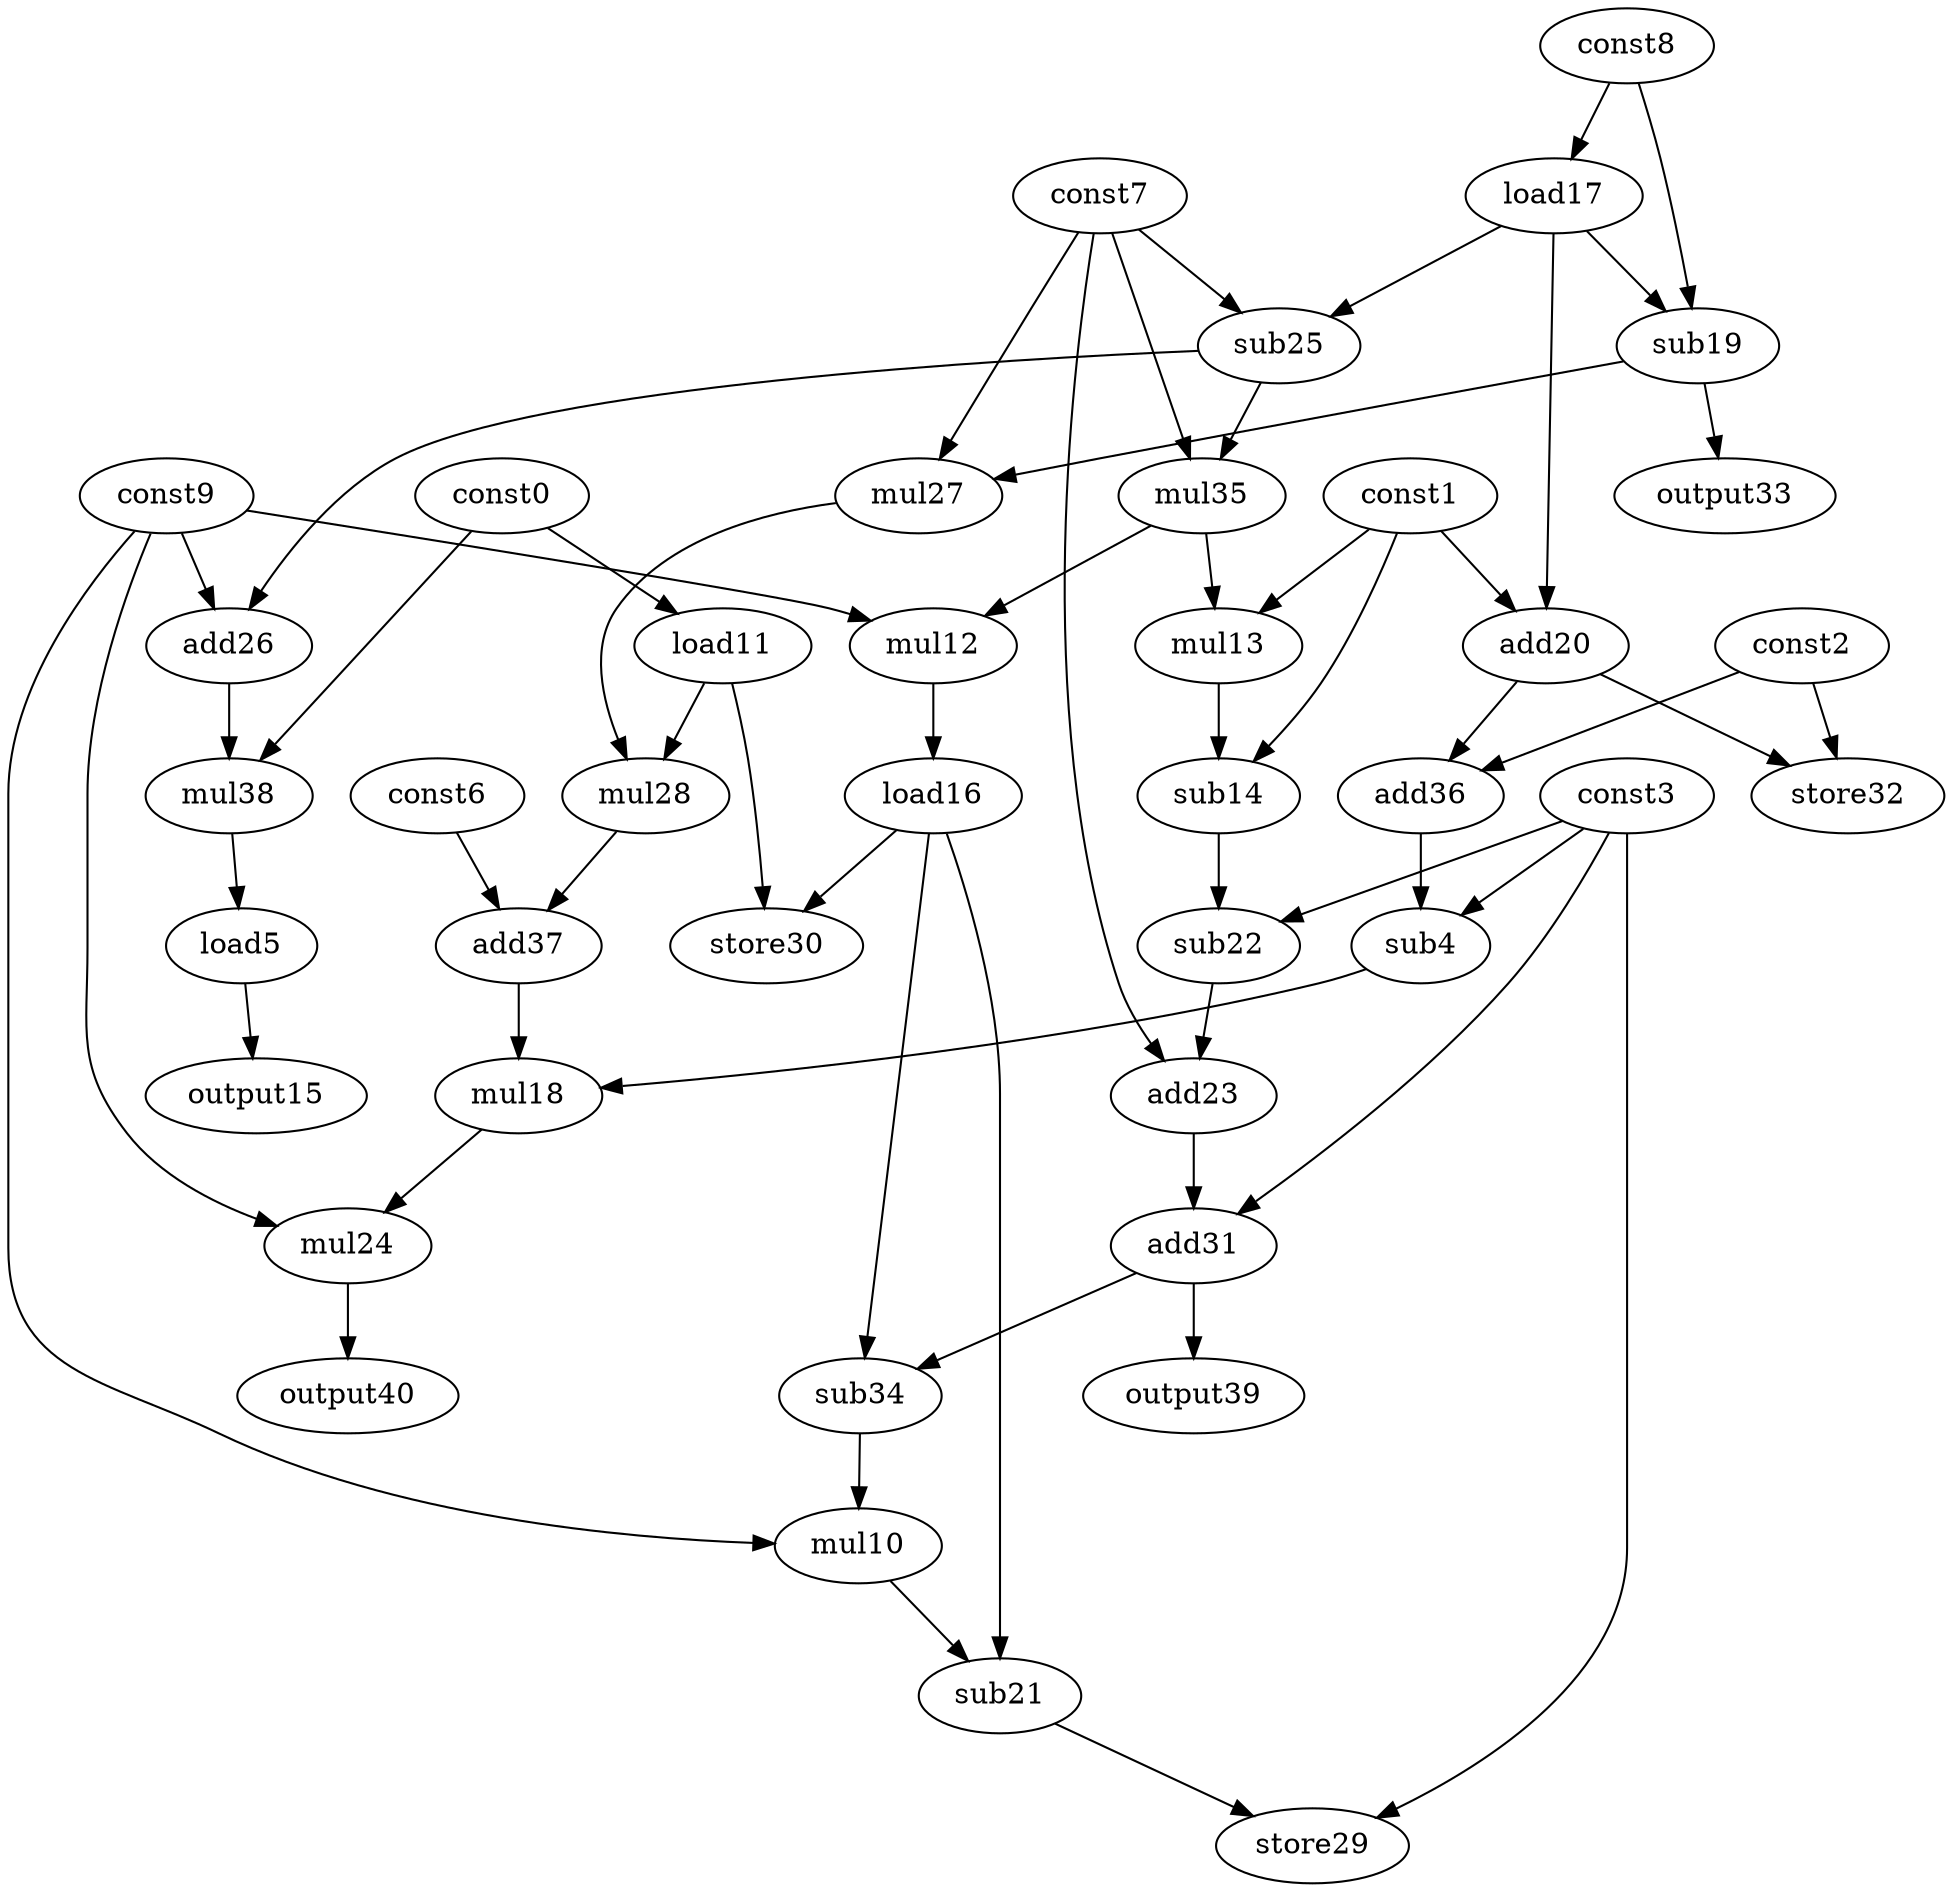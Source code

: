 digraph G { 
const0[opcode=const]; 
const1[opcode=const]; 
const2[opcode=const]; 
const3[opcode=const]; 
sub4[opcode=sub]; 
load5[opcode=load]; 
const6[opcode=const]; 
const7[opcode=const]; 
const8[opcode=const]; 
const9[opcode=const]; 
mul10[opcode=mul]; 
load11[opcode=load]; 
mul12[opcode=mul]; 
mul13[opcode=mul]; 
sub14[opcode=sub]; 
output15[opcode=output]; 
load16[opcode=load]; 
load17[opcode=load]; 
mul18[opcode=mul]; 
sub19[opcode=sub]; 
add20[opcode=add]; 
sub21[opcode=sub]; 
sub22[opcode=sub]; 
add23[opcode=add]; 
mul24[opcode=mul]; 
sub25[opcode=sub]; 
add26[opcode=add]; 
mul27[opcode=mul]; 
mul28[opcode=mul]; 
store29[opcode=store]; 
store30[opcode=store]; 
add31[opcode=add]; 
store32[opcode=store]; 
output33[opcode=output]; 
sub34[opcode=sub]; 
mul35[opcode=mul]; 
add36[opcode=add]; 
add37[opcode=add]; 
mul38[opcode=mul]; 
output39[opcode=output]; 
output40[opcode=output]; 
const0->load11[operand=0];
const8->load17[operand=0];
const8->sub19[operand=0];
load17->sub19[operand=1];
load17->add20[operand=0];
const1->add20[operand=1];
load17->sub25[operand=0];
const7->sub25[operand=1];
const9->add26[operand=0];
sub25->add26[operand=1];
sub19->mul27[operand=0];
const7->mul27[operand=1];
const2->store32[operand=0];
add20->store32[operand=1];
sub19->output33[operand=0];
sub25->mul35[operand=0];
const7->mul35[operand=1];
const2->add36[operand=0];
add20->add36[operand=1];
const3->sub4[operand=0];
add36->sub4[operand=1];
const9->mul12[operand=0];
mul35->mul12[operand=1];
const1->mul13[operand=0];
mul35->mul13[operand=1];
load11->mul28[operand=0];
mul27->mul28[operand=1];
const0->mul38[operand=0];
add26->mul38[operand=1];
mul38->load5[operand=0];
const1->sub14[operand=0];
mul13->sub14[operand=1];
mul12->load16[operand=0];
mul28->add37[operand=0];
const6->add37[operand=1];
load5->output15[operand=0];
sub4->mul18[operand=0];
add37->mul18[operand=1];
const3->sub22[operand=0];
sub14->sub22[operand=1];
load16->store30[operand=0];
load11->store30[operand=1];
sub22->add23[operand=0];
const7->add23[operand=1];
const9->mul24[operand=0];
mul18->mul24[operand=1];
const3->add31[operand=0];
add23->add31[operand=1];
mul24->output40[operand=0];
load16->sub34[operand=0];
add31->sub34[operand=1];
add31->output39[operand=0];
const9->mul10[operand=0];
sub34->mul10[operand=1];
load16->sub21[operand=0];
mul10->sub21[operand=1];
const3->store29[operand=0];
sub21->store29[operand=1];
}
